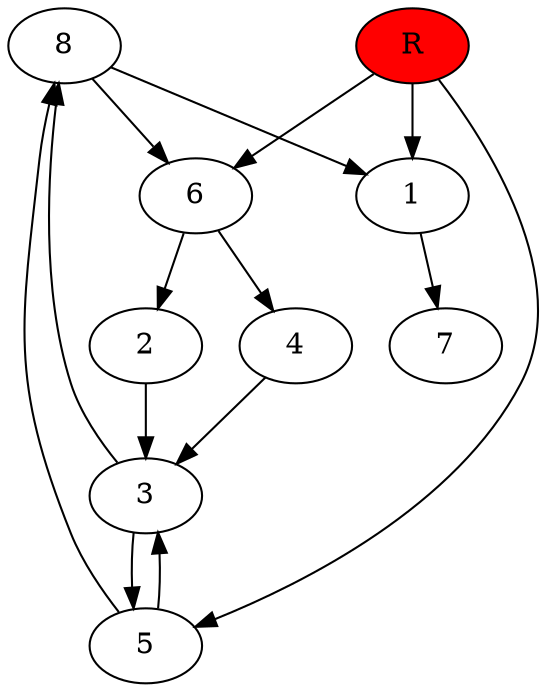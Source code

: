 digraph prb568 {
	1
	2
	3
	4
	5
	6
	7
	8
	R [fillcolor="#ff0000" style=filled]
	1 -> 7
	2 -> 3
	3 -> 5
	3 -> 8
	4 -> 3
	5 -> 3
	5 -> 8
	6 -> 2
	6 -> 4
	8 -> 1
	8 -> 6
	R -> 1
	R -> 5
	R -> 6
}
